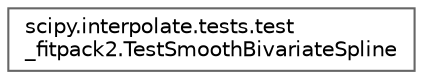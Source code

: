 digraph "Graphical Class Hierarchy"
{
 // LATEX_PDF_SIZE
  bgcolor="transparent";
  edge [fontname=Helvetica,fontsize=10,labelfontname=Helvetica,labelfontsize=10];
  node [fontname=Helvetica,fontsize=10,shape=box,height=0.2,width=0.4];
  rankdir="LR";
  Node0 [id="Node000000",label="scipy.interpolate.tests.test\l_fitpack2.TestSmoothBivariateSpline",height=0.2,width=0.4,color="grey40", fillcolor="white", style="filled",URL="$db/d3f/classscipy_1_1interpolate_1_1tests_1_1test__fitpack2_1_1TestSmoothBivariateSpline.html",tooltip=" "];
}
